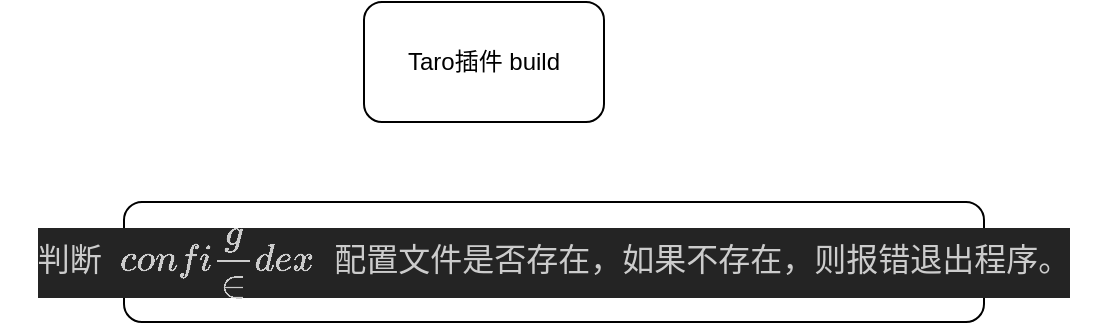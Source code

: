 <mxfile version="12.2.4" pages="1"><diagram id="eLMFQpm0Jcj8squlpa35" name="Page-1"><mxGraphModel dx="1400" dy="408" grid="1" gridSize="10" guides="1" tooltips="1" connect="1" arrows="1" fold="1" page="1" pageScale="1" pageWidth="827" pageHeight="1169" math="0" shadow="0"><root><mxCell id="0"/><mxCell id="1" parent="0"/><mxCell id="2" value="Taro插件 build" style="rounded=1;whiteSpace=wrap;html=1;" parent="1" vertex="1"><mxGeometry x="120" y="40" width="120" height="60" as="geometry"/></mxCell><mxCell id="3" value="&lt;div style=&quot;color: rgb(204 , 204 , 204) ; background-color: rgb(36 , 36 , 36) ; font-family: &amp;#34;source code pro&amp;#34; , &amp;#34;consolas&amp;#34; , &amp;#34;courier new&amp;#34; , monospace , &amp;#34;menlo&amp;#34; , &amp;#34;monaco&amp;#34; , &amp;#34;courier new&amp;#34; , monospace ; font-size: 16px ; line-height: 24px ; white-space: pre&quot;&gt;判断 `config/index` 配置文件是否存在，如果不存在，则报错退出程序。&lt;/div&gt;" style="rounded=1;whiteSpace=wrap;html=1;" parent="1" vertex="1"><mxGeometry y="140" width="430" height="60" as="geometry"/></mxCell></root></mxGraphModel></diagram></mxfile>
